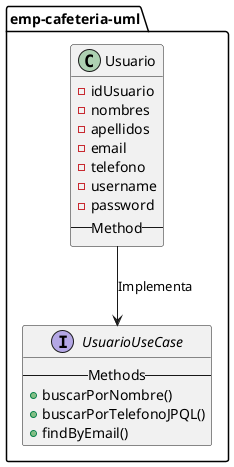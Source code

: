 @startuml
	package emp-cafeteria-uml{
		class Usuario{
			- idUsuario
			- nombres
			- apellidos
			- email
			- telefono
			- username
			- password
			-- Method--
		}
		interface UsuarioUseCase{
			--Methods--
			+ buscarPorNombre()
			+ buscarPorTelefonoJPQL()
			+ findByEmail()		
		}
		
		Usuario --> UsuarioUseCase: Implementa
	}

@enduml